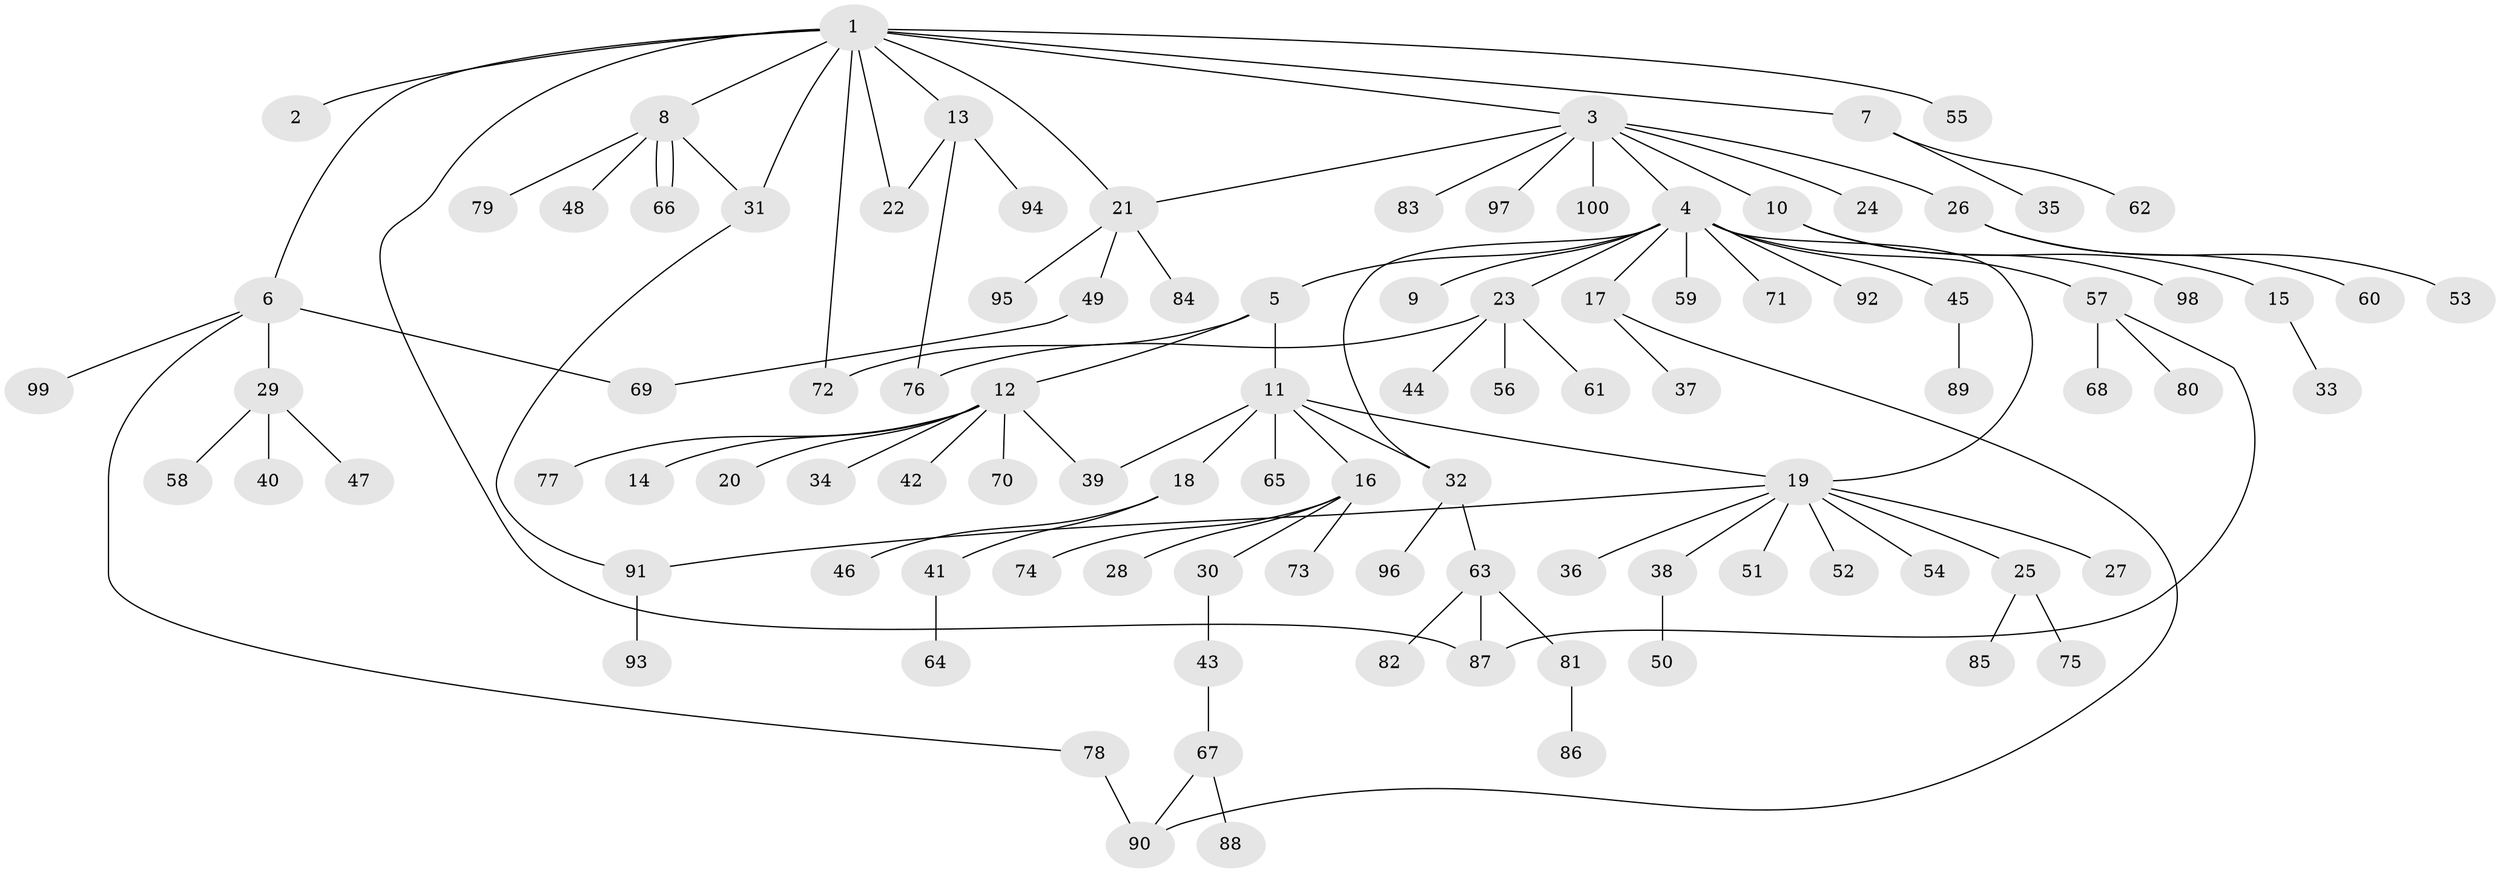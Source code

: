 // coarse degree distribution, {10: 0.025, 9: 0.025, 11: 0.025, 8: 0.025, 1: 0.55, 3: 0.125, 2: 0.2, 5: 0.025}
// Generated by graph-tools (version 1.1) at 2025/18/03/04/25 18:18:20]
// undirected, 100 vertices, 114 edges
graph export_dot {
graph [start="1"]
  node [color=gray90,style=filled];
  1;
  2;
  3;
  4;
  5;
  6;
  7;
  8;
  9;
  10;
  11;
  12;
  13;
  14;
  15;
  16;
  17;
  18;
  19;
  20;
  21;
  22;
  23;
  24;
  25;
  26;
  27;
  28;
  29;
  30;
  31;
  32;
  33;
  34;
  35;
  36;
  37;
  38;
  39;
  40;
  41;
  42;
  43;
  44;
  45;
  46;
  47;
  48;
  49;
  50;
  51;
  52;
  53;
  54;
  55;
  56;
  57;
  58;
  59;
  60;
  61;
  62;
  63;
  64;
  65;
  66;
  67;
  68;
  69;
  70;
  71;
  72;
  73;
  74;
  75;
  76;
  77;
  78;
  79;
  80;
  81;
  82;
  83;
  84;
  85;
  86;
  87;
  88;
  89;
  90;
  91;
  92;
  93;
  94;
  95;
  96;
  97;
  98;
  99;
  100;
  1 -- 2;
  1 -- 3;
  1 -- 6;
  1 -- 7;
  1 -- 8;
  1 -- 13;
  1 -- 21;
  1 -- 22;
  1 -- 31;
  1 -- 55;
  1 -- 72;
  1 -- 87;
  3 -- 4;
  3 -- 10;
  3 -- 21;
  3 -- 24;
  3 -- 26;
  3 -- 83;
  3 -- 97;
  3 -- 100;
  4 -- 5;
  4 -- 9;
  4 -- 17;
  4 -- 19;
  4 -- 23;
  4 -- 32;
  4 -- 45;
  4 -- 57;
  4 -- 59;
  4 -- 71;
  4 -- 92;
  5 -- 11;
  5 -- 12;
  5 -- 72;
  6 -- 29;
  6 -- 69;
  6 -- 78;
  6 -- 99;
  7 -- 35;
  7 -- 62;
  8 -- 31;
  8 -- 48;
  8 -- 66;
  8 -- 66;
  8 -- 79;
  10 -- 15;
  10 -- 98;
  11 -- 16;
  11 -- 18;
  11 -- 19;
  11 -- 32;
  11 -- 39;
  11 -- 65;
  12 -- 14;
  12 -- 20;
  12 -- 34;
  12 -- 39;
  12 -- 42;
  12 -- 70;
  12 -- 77;
  13 -- 22;
  13 -- 76;
  13 -- 94;
  15 -- 33;
  16 -- 28;
  16 -- 30;
  16 -- 73;
  16 -- 74;
  17 -- 37;
  17 -- 90;
  18 -- 41;
  18 -- 46;
  19 -- 25;
  19 -- 27;
  19 -- 36;
  19 -- 38;
  19 -- 51;
  19 -- 52;
  19 -- 54;
  19 -- 91;
  21 -- 49;
  21 -- 84;
  21 -- 95;
  23 -- 44;
  23 -- 56;
  23 -- 61;
  23 -- 76;
  25 -- 75;
  25 -- 85;
  26 -- 53;
  26 -- 60;
  29 -- 40;
  29 -- 47;
  29 -- 58;
  30 -- 43;
  31 -- 91;
  32 -- 63;
  32 -- 96;
  38 -- 50;
  41 -- 64;
  43 -- 67;
  45 -- 89;
  49 -- 69;
  57 -- 68;
  57 -- 80;
  57 -- 87;
  63 -- 81;
  63 -- 82;
  63 -- 87;
  67 -- 88;
  67 -- 90;
  78 -- 90;
  81 -- 86;
  91 -- 93;
}
